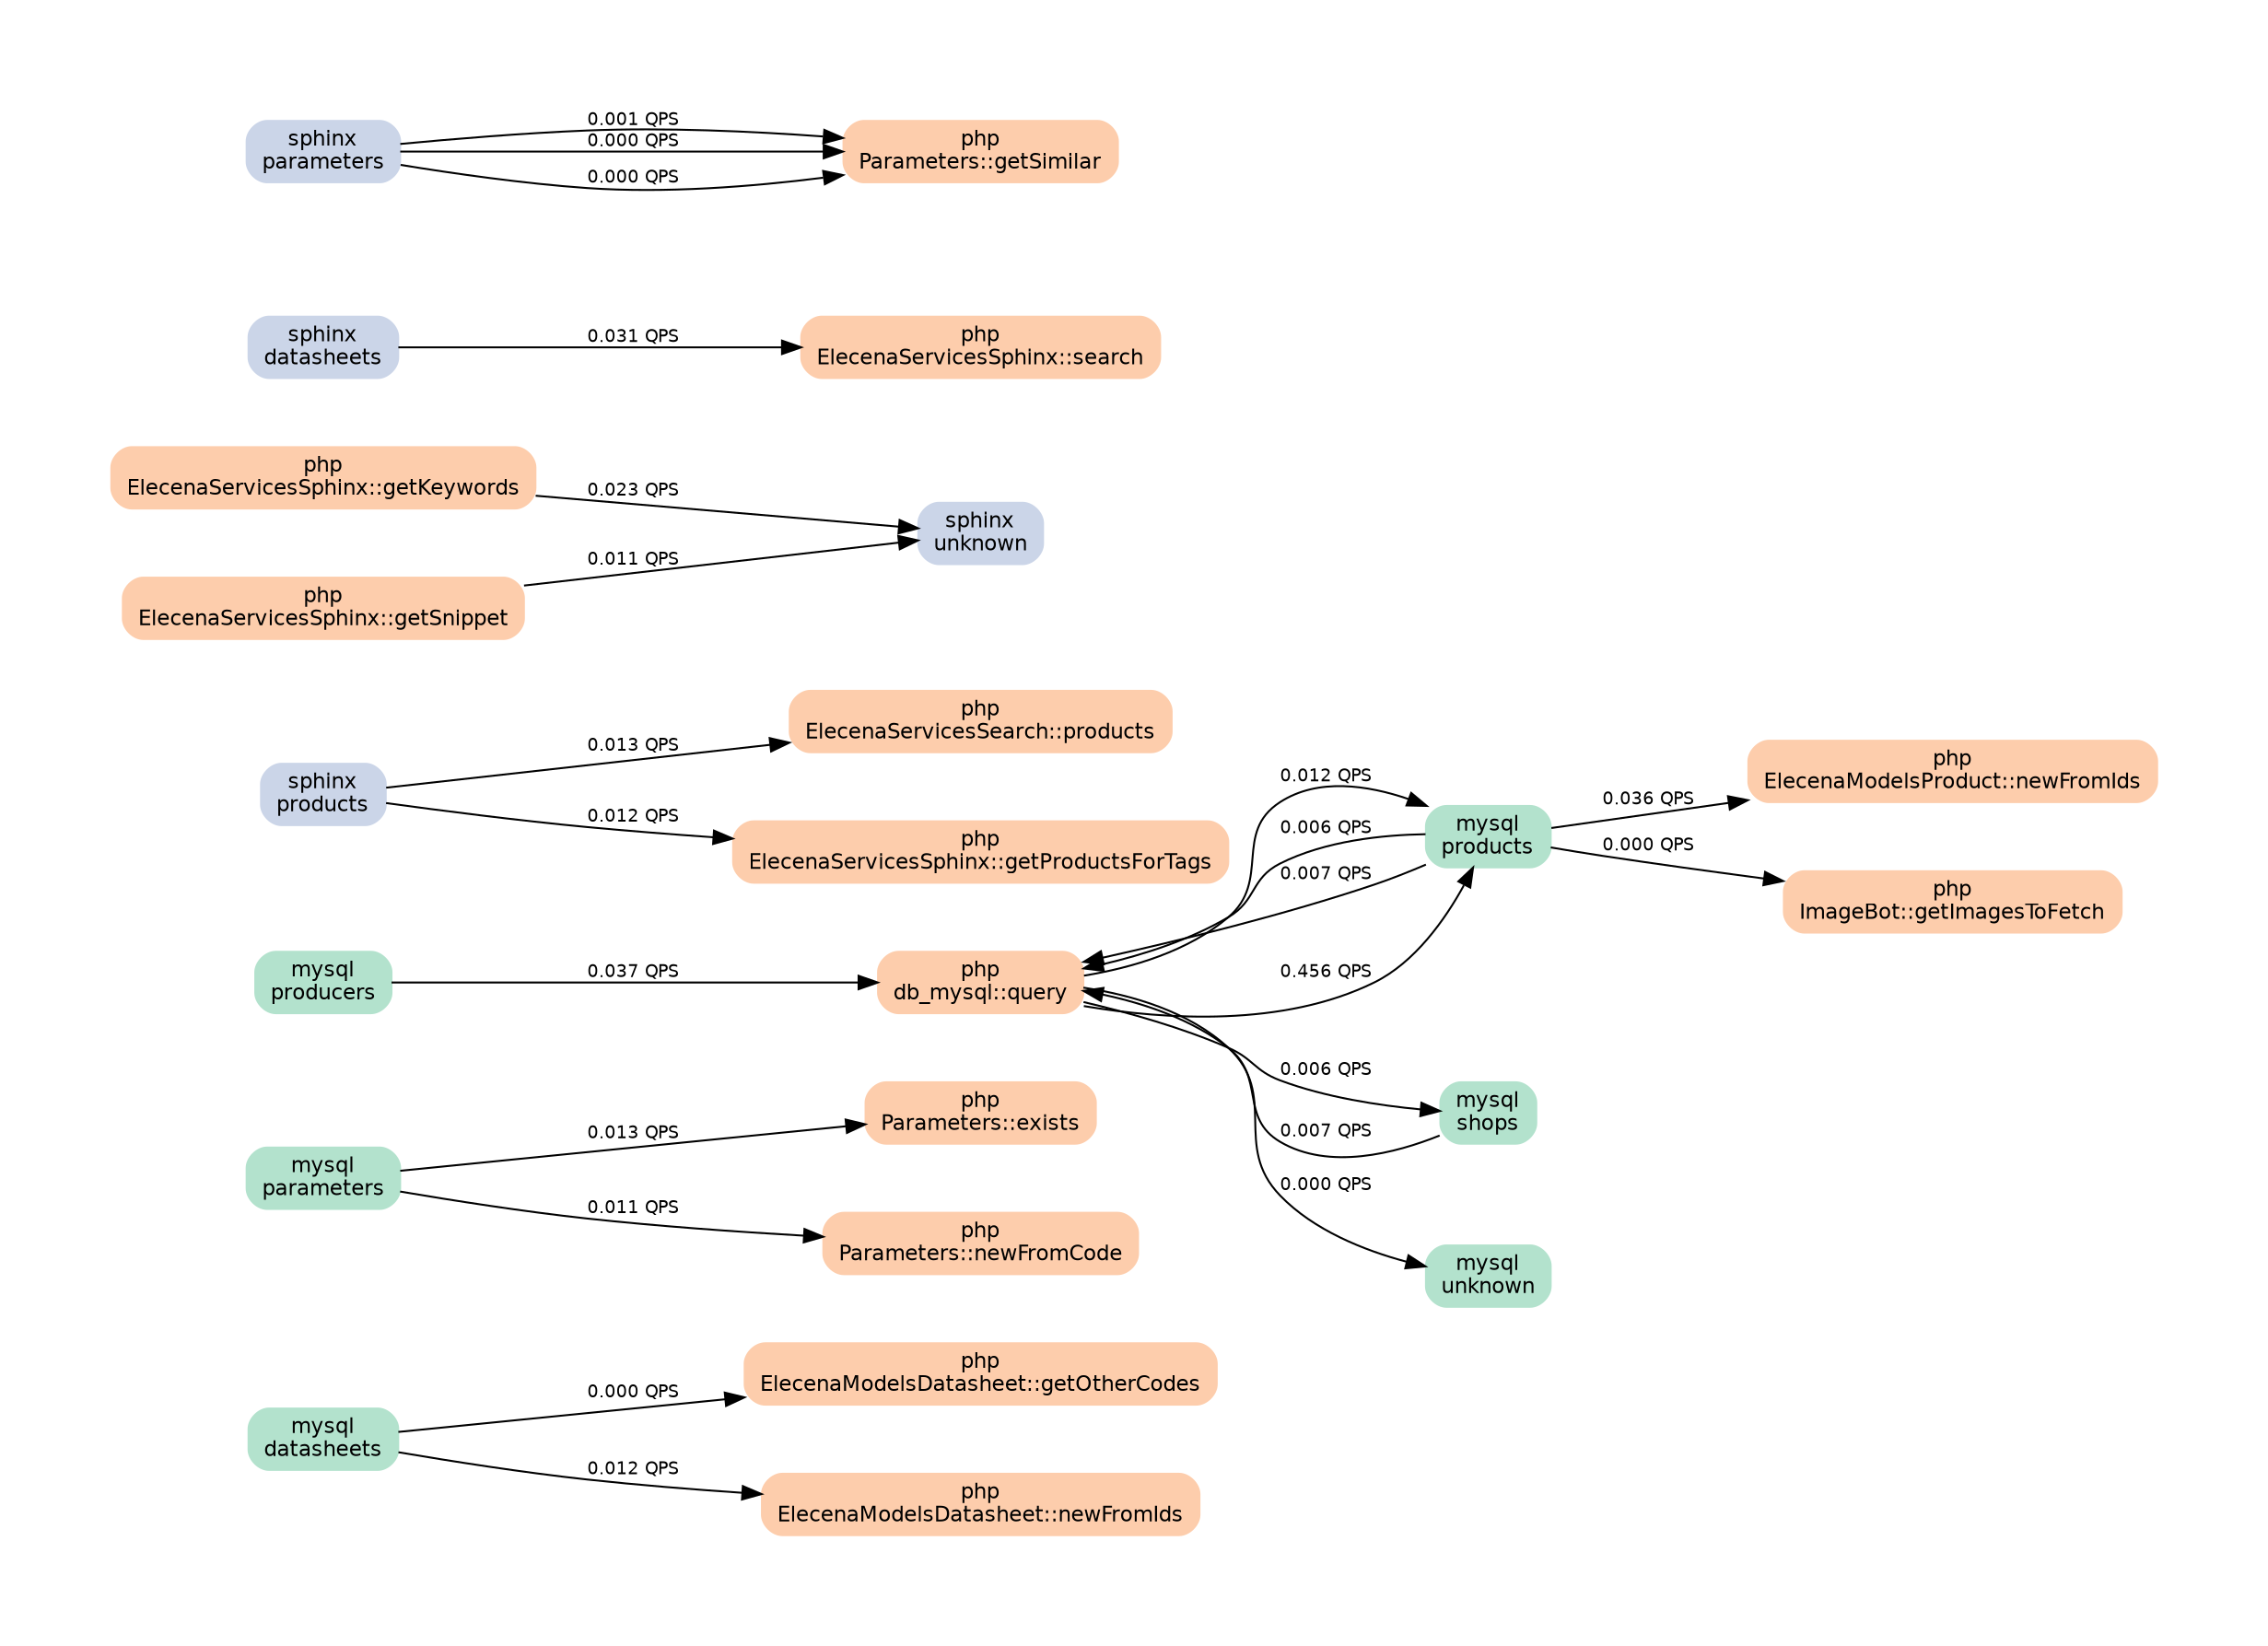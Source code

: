 digraph G {
	graph [ center=true, margin=0.75, nodesep=0.5, ranksep=0.75, rankdir=LR ];
	node [ shape=box, style="rounded,filled" width=0, height=0, fontname=Helvetica, fontsize=11 ];
	edge [ fontname=Helvetica, fontsize=9 ];

	// nodes
	n1 [label="mysql\ndatasheets" group="mysql" colorscheme=pastel28 color=1];
	n2 [label="mysql\nparameters" group="mysql" colorscheme=pastel28 color=1];
	n3 [label="mysql\nproducers" group="mysql" colorscheme=pastel28 color=1];
	n4 [label="mysql\nproducts" group="mysql" colorscheme=pastel28 color=1];
	n5 [label="mysql\nshops" group="mysql" colorscheme=pastel28 color=1];
	n6 [label="mysql\nunknown" group="mysql" colorscheme=pastel28 color=1];
	n7 [label="php\nElecena\Models\Datasheet::getOtherCodes" group="php" colorscheme=pastel28 color=2];
	n8 [label="php\nElecena\Models\Datasheet::newFromIds" group="php" colorscheme=pastel28 color=2];
	n9 [label="php\nElecena\Models\Product::newFromIds" group="php" colorscheme=pastel28 color=2];
	n10 [label="php\nElecena\Services\Search::products" group="php" colorscheme=pastel28 color=2];
	n11 [label="php\nElecena\Services\Sphinx::getKeywords" group="php" colorscheme=pastel28 color=2];
	n12 [label="php\nElecena\Services\Sphinx::getProductsForTags" group="php" colorscheme=pastel28 color=2];
	n13 [label="php\nElecena\Services\Sphinx::getSnippet" group="php" colorscheme=pastel28 color=2];
	n14 [label="php\nElecena\Services\Sphinx::search" group="php" colorscheme=pastel28 color=2];
	n15 [label="php\nImageBot::getImagesToFetch" group="php" colorscheme=pastel28 color=2];
	n16 [label="php\nParameters::exists" group="php" colorscheme=pastel28 color=2];
	n17 [label="php\nParameters::getSimilar" group="php" colorscheme=pastel28 color=2];
	n18 [label="php\nParameters::newFromCode" group="php" colorscheme=pastel28 color=2];
	n19 [label="php\ndb_mysql::query" group="php" colorscheme=pastel28 color=2];
	n20 [label="sphinx\ndatasheets" group="sphinx" colorscheme=pastel28 color=3];
	n21 [label="sphinx\nparameters" group="sphinx" colorscheme=pastel28 color=3];
	n22 [label="sphinx\nproducts" group="sphinx" colorscheme=pastel28 color=3];
	n23 [label="sphinx\nunknown" group="sphinx" colorscheme=pastel28 color=3];

	// edges
	n19 -> n4 [label="0.456 QPS"];
	n19 -> n5 [label="0.006 QPS"];
	n4 -> n19 [label="0.006 QPS"];
	n22 -> n12 [label="0.012 QPS"];
	n4 -> n9 [label="0.036 QPS"];
	n11 -> n23 [label="0.023 QPS"];
	n4 -> n19 [label="0.007 QPS"];
	n3 -> n19 [label="0.037 QPS"];
	n20 -> n14 [label="0.031 QPS"];
	n5 -> n19 [label="0.007 QPS"];
	n1 -> n8 [label="0.012 QPS"];
	n4 -> n15 [label="0.000 QPS"];
	n21 -> n17 [label="0.001 QPS"];
	n13 -> n23 [label="0.011 QPS"];
	n2 -> n18 [label="0.011 QPS"];
	n2 -> n16 [label="0.013 QPS"];
	n22 -> n10 [label="0.013 QPS"];
	n21 -> n17 [label="0.000 QPS"];
	n19 -> n6 [label="0.000 QPS"];
	n19 -> n4 [label="0.012 QPS"];
	n21 -> n17 [label="0.000 QPS"];
	n1 -> n7 [label="0.000 QPS"];
}